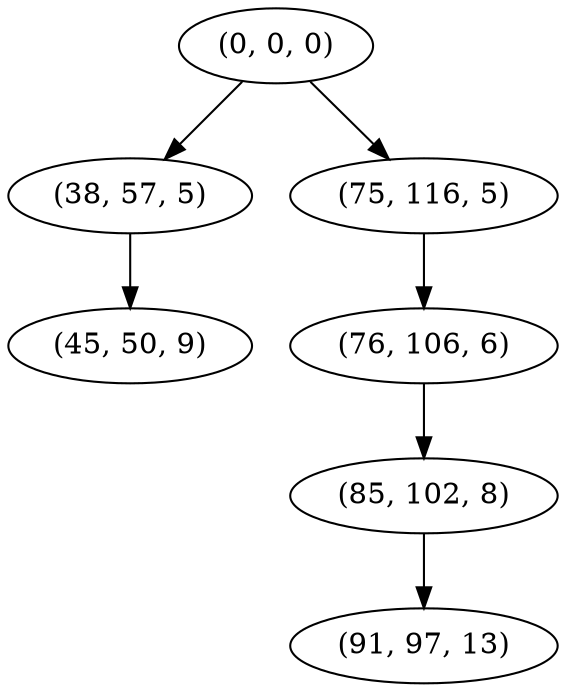 digraph tree {
    "(0, 0, 0)";
    "(38, 57, 5)";
    "(45, 50, 9)";
    "(75, 116, 5)";
    "(76, 106, 6)";
    "(85, 102, 8)";
    "(91, 97, 13)";
    "(0, 0, 0)" -> "(38, 57, 5)";
    "(0, 0, 0)" -> "(75, 116, 5)";
    "(38, 57, 5)" -> "(45, 50, 9)";
    "(75, 116, 5)" -> "(76, 106, 6)";
    "(76, 106, 6)" -> "(85, 102, 8)";
    "(85, 102, 8)" -> "(91, 97, 13)";
}
